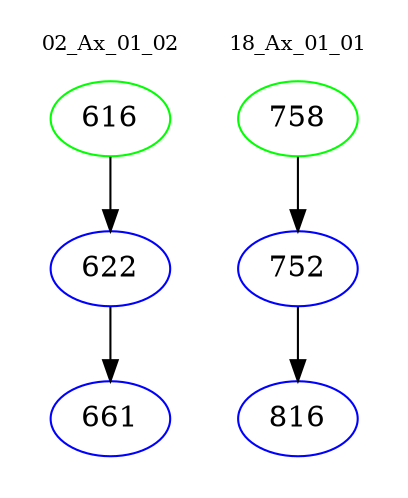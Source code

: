 digraph{
subgraph cluster_0 {
color = white
label = "02_Ax_01_02";
fontsize=10;
T0_616 [label="616", color="green"]
T0_616 -> T0_622 [color="black"]
T0_622 [label="622", color="blue"]
T0_622 -> T0_661 [color="black"]
T0_661 [label="661", color="blue"]
}
subgraph cluster_1 {
color = white
label = "18_Ax_01_01";
fontsize=10;
T1_758 [label="758", color="green"]
T1_758 -> T1_752 [color="black"]
T1_752 [label="752", color="blue"]
T1_752 -> T1_816 [color="black"]
T1_816 [label="816", color="blue"]
}
}
